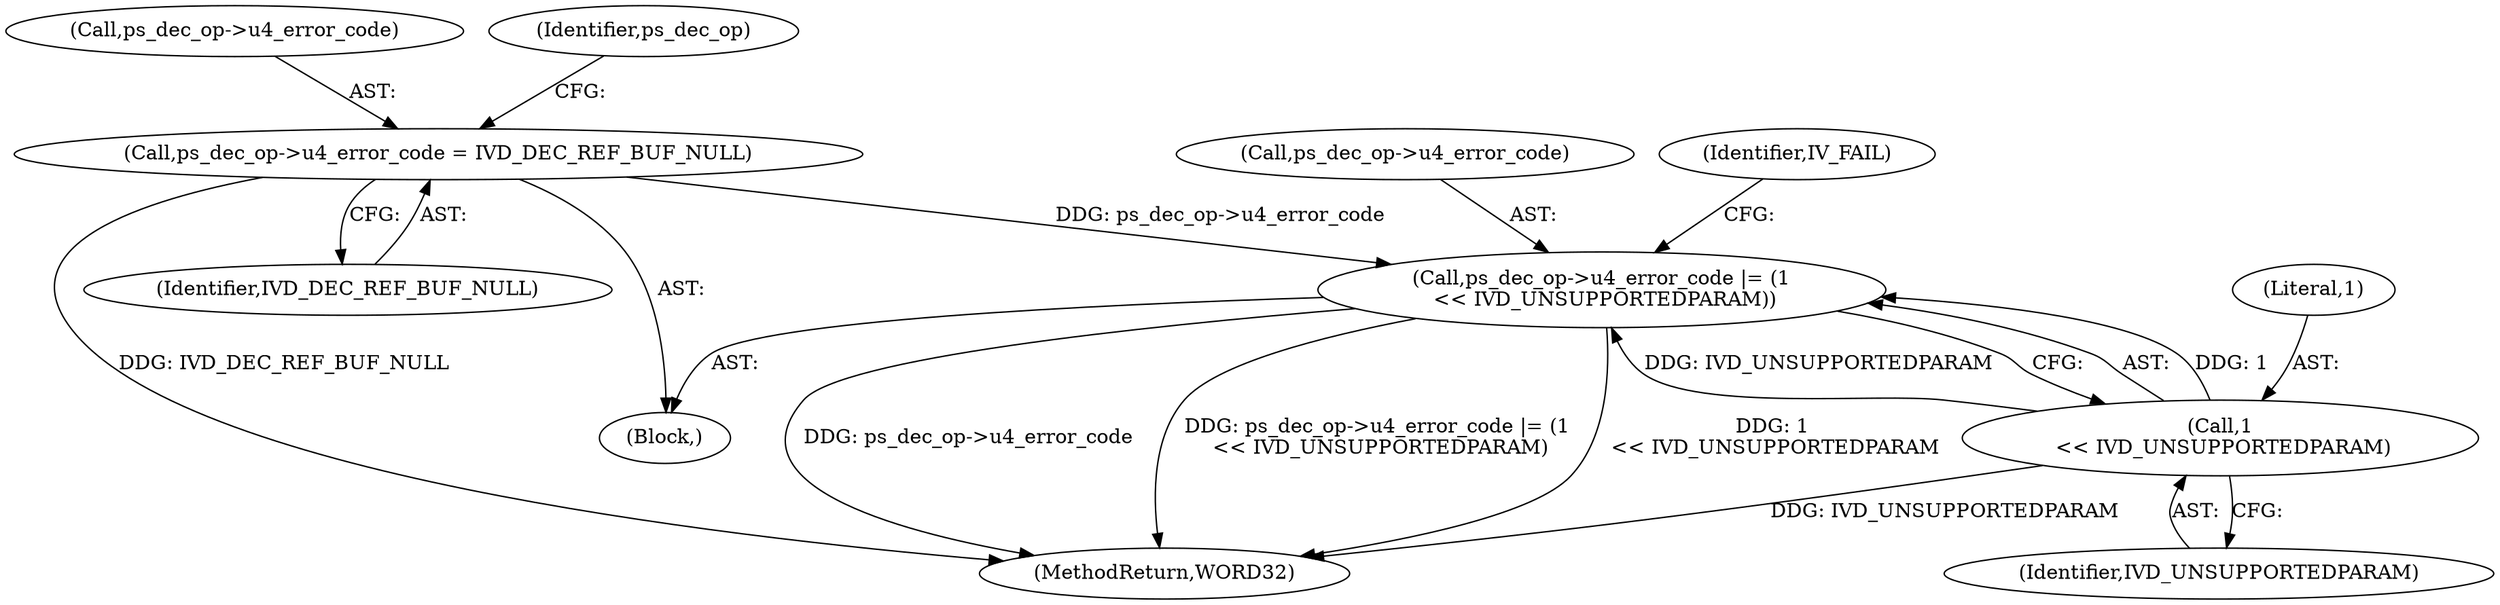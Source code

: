 digraph "0_Android_e629194c62a9a129ce378e08cb1059a8a53f1795@pointer" {
"1000665" [label="(Call,ps_dec_op->u4_error_code |= (1\n << IVD_UNSUPPORTEDPARAM))"];
"1000660" [label="(Call,ps_dec_op->u4_error_code = IVD_DEC_REF_BUF_NULL)"];
"1000669" [label="(Call,1\n << IVD_UNSUPPORTEDPARAM)"];
"1000669" [label="(Call,1\n << IVD_UNSUPPORTEDPARAM)"];
"1000665" [label="(Call,ps_dec_op->u4_error_code |= (1\n << IVD_UNSUPPORTEDPARAM))"];
"1000660" [label="(Call,ps_dec_op->u4_error_code = IVD_DEC_REF_BUF_NULL)"];
"1000661" [label="(Call,ps_dec_op->u4_error_code)"];
"1000667" [label="(Identifier,ps_dec_op)"];
"1000659" [label="(Block,)"];
"1000670" [label="(Literal,1)"];
"1000666" [label="(Call,ps_dec_op->u4_error_code)"];
"1000671" [label="(Identifier,IVD_UNSUPPORTEDPARAM)"];
"1002124" [label="(MethodReturn,WORD32)"];
"1000664" [label="(Identifier,IVD_DEC_REF_BUF_NULL)"];
"1000673" [label="(Identifier,IV_FAIL)"];
"1000665" -> "1000659"  [label="AST: "];
"1000665" -> "1000669"  [label="CFG: "];
"1000666" -> "1000665"  [label="AST: "];
"1000669" -> "1000665"  [label="AST: "];
"1000673" -> "1000665"  [label="CFG: "];
"1000665" -> "1002124"  [label="DDG: ps_dec_op->u4_error_code"];
"1000665" -> "1002124"  [label="DDG: ps_dec_op->u4_error_code |= (1\n << IVD_UNSUPPORTEDPARAM)"];
"1000665" -> "1002124"  [label="DDG: 1\n << IVD_UNSUPPORTEDPARAM"];
"1000660" -> "1000665"  [label="DDG: ps_dec_op->u4_error_code"];
"1000669" -> "1000665"  [label="DDG: 1"];
"1000669" -> "1000665"  [label="DDG: IVD_UNSUPPORTEDPARAM"];
"1000660" -> "1000659"  [label="AST: "];
"1000660" -> "1000664"  [label="CFG: "];
"1000661" -> "1000660"  [label="AST: "];
"1000664" -> "1000660"  [label="AST: "];
"1000667" -> "1000660"  [label="CFG: "];
"1000660" -> "1002124"  [label="DDG: IVD_DEC_REF_BUF_NULL"];
"1000669" -> "1000671"  [label="CFG: "];
"1000670" -> "1000669"  [label="AST: "];
"1000671" -> "1000669"  [label="AST: "];
"1000669" -> "1002124"  [label="DDG: IVD_UNSUPPORTEDPARAM"];
}
